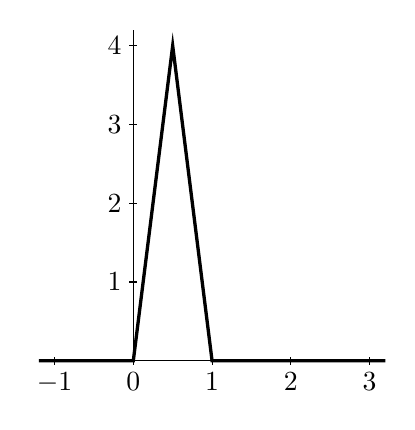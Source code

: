 \begin{tikzpicture}[scale=1]
  \draw (-1.2,0)--(3.2,0);
  \draw (0,0)--(0,4.2);

  \draw[very thick] (-1.2,0)--(0,0)--(.5,4)--(1,0)--(3.2,0);
%%%%%% Falta el titulito (Modificar pre.tex para que jale la Times) 
%%%%%%  \draw (1,-0.5) node[below] {gr\'afica de $f_2$};
  
  \foreach \x in {-1, 0, 1, 2, 3}{
               \draw[thin] (\x,-0.05)--(\x,0.05);
               \draw (\x,-.025) node[below] {$\x$};
};
  \foreach \x in {1, 2, 3, 4}{
               \draw[thin] (-.05,\x)--(0.05,\x);
               \draw (-.025,\x) node[left] {$\x$};             
};
%  \draw (0,-.025) node[below] {$0$};
  % \draw (.5,-.025) node[below] {$\frac{1}{2}$};
  % \draw (1,-.025) node[below] {$1$};
  % \draw (-.025,.5) node[left] {$\frac{1}{2}$};
  % \draw (-.025,1) node[left] {$1$};
\end{tikzpicture}
